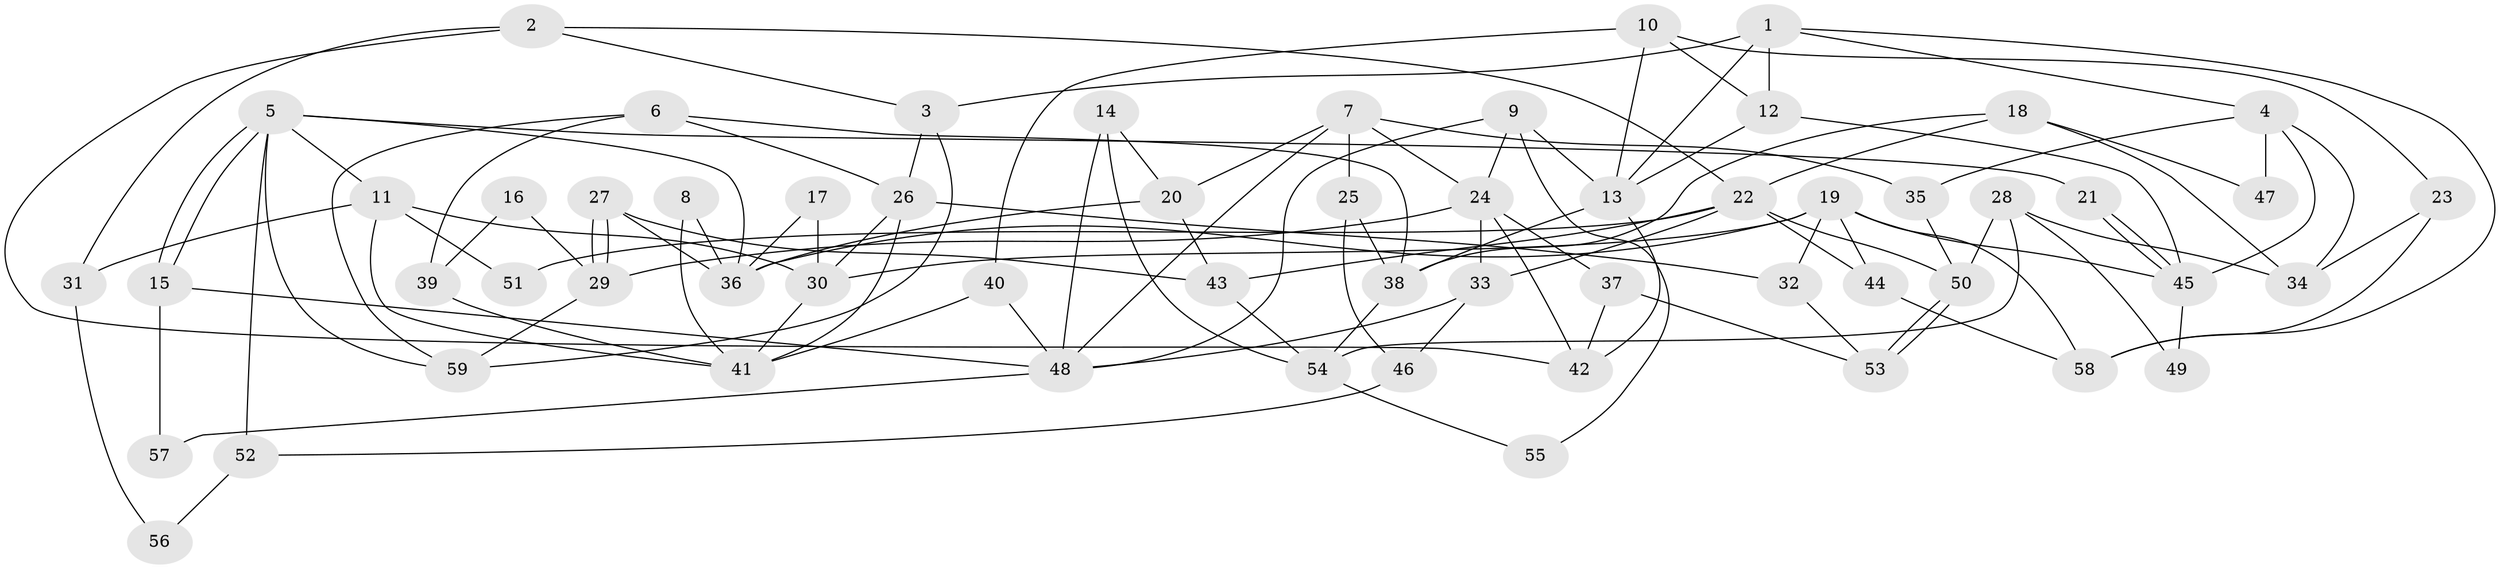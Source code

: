 // Generated by graph-tools (version 1.1) at 2025/15/03/09/25 04:15:10]
// undirected, 59 vertices, 118 edges
graph export_dot {
graph [start="1"]
  node [color=gray90,style=filled];
  1;
  2;
  3;
  4;
  5;
  6;
  7;
  8;
  9;
  10;
  11;
  12;
  13;
  14;
  15;
  16;
  17;
  18;
  19;
  20;
  21;
  22;
  23;
  24;
  25;
  26;
  27;
  28;
  29;
  30;
  31;
  32;
  33;
  34;
  35;
  36;
  37;
  38;
  39;
  40;
  41;
  42;
  43;
  44;
  45;
  46;
  47;
  48;
  49;
  50;
  51;
  52;
  53;
  54;
  55;
  56;
  57;
  58;
  59;
  1 -- 12;
  1 -- 13;
  1 -- 3;
  1 -- 4;
  1 -- 58;
  2 -- 22;
  2 -- 3;
  2 -- 31;
  2 -- 42;
  3 -- 26;
  3 -- 59;
  4 -- 34;
  4 -- 35;
  4 -- 45;
  4 -- 47;
  5 -- 59;
  5 -- 15;
  5 -- 15;
  5 -- 11;
  5 -- 21;
  5 -- 36;
  5 -- 52;
  6 -- 26;
  6 -- 59;
  6 -- 38;
  6 -- 39;
  7 -- 35;
  7 -- 48;
  7 -- 20;
  7 -- 24;
  7 -- 25;
  8 -- 36;
  8 -- 41;
  9 -- 24;
  9 -- 48;
  9 -- 13;
  9 -- 55;
  10 -- 12;
  10 -- 13;
  10 -- 23;
  10 -- 40;
  11 -- 30;
  11 -- 31;
  11 -- 41;
  11 -- 51;
  12 -- 13;
  12 -- 45;
  13 -- 42;
  13 -- 38;
  14 -- 54;
  14 -- 20;
  14 -- 48;
  15 -- 48;
  15 -- 57;
  16 -- 29;
  16 -- 39;
  17 -- 30;
  17 -- 36;
  18 -- 34;
  18 -- 38;
  18 -- 22;
  18 -- 47;
  19 -- 58;
  19 -- 45;
  19 -- 30;
  19 -- 32;
  19 -- 36;
  19 -- 44;
  20 -- 36;
  20 -- 43;
  21 -- 45;
  21 -- 45;
  22 -- 43;
  22 -- 33;
  22 -- 44;
  22 -- 50;
  22 -- 51;
  23 -- 58;
  23 -- 34;
  24 -- 42;
  24 -- 29;
  24 -- 33;
  24 -- 37;
  25 -- 38;
  25 -- 46;
  26 -- 30;
  26 -- 41;
  26 -- 32;
  27 -- 36;
  27 -- 29;
  27 -- 29;
  27 -- 43;
  28 -- 54;
  28 -- 50;
  28 -- 34;
  28 -- 49;
  29 -- 59;
  30 -- 41;
  31 -- 56;
  32 -- 53;
  33 -- 46;
  33 -- 48;
  35 -- 50;
  37 -- 53;
  37 -- 42;
  38 -- 54;
  39 -- 41;
  40 -- 48;
  40 -- 41;
  43 -- 54;
  44 -- 58;
  45 -- 49;
  46 -- 52;
  48 -- 57;
  50 -- 53;
  50 -- 53;
  52 -- 56;
  54 -- 55;
}
